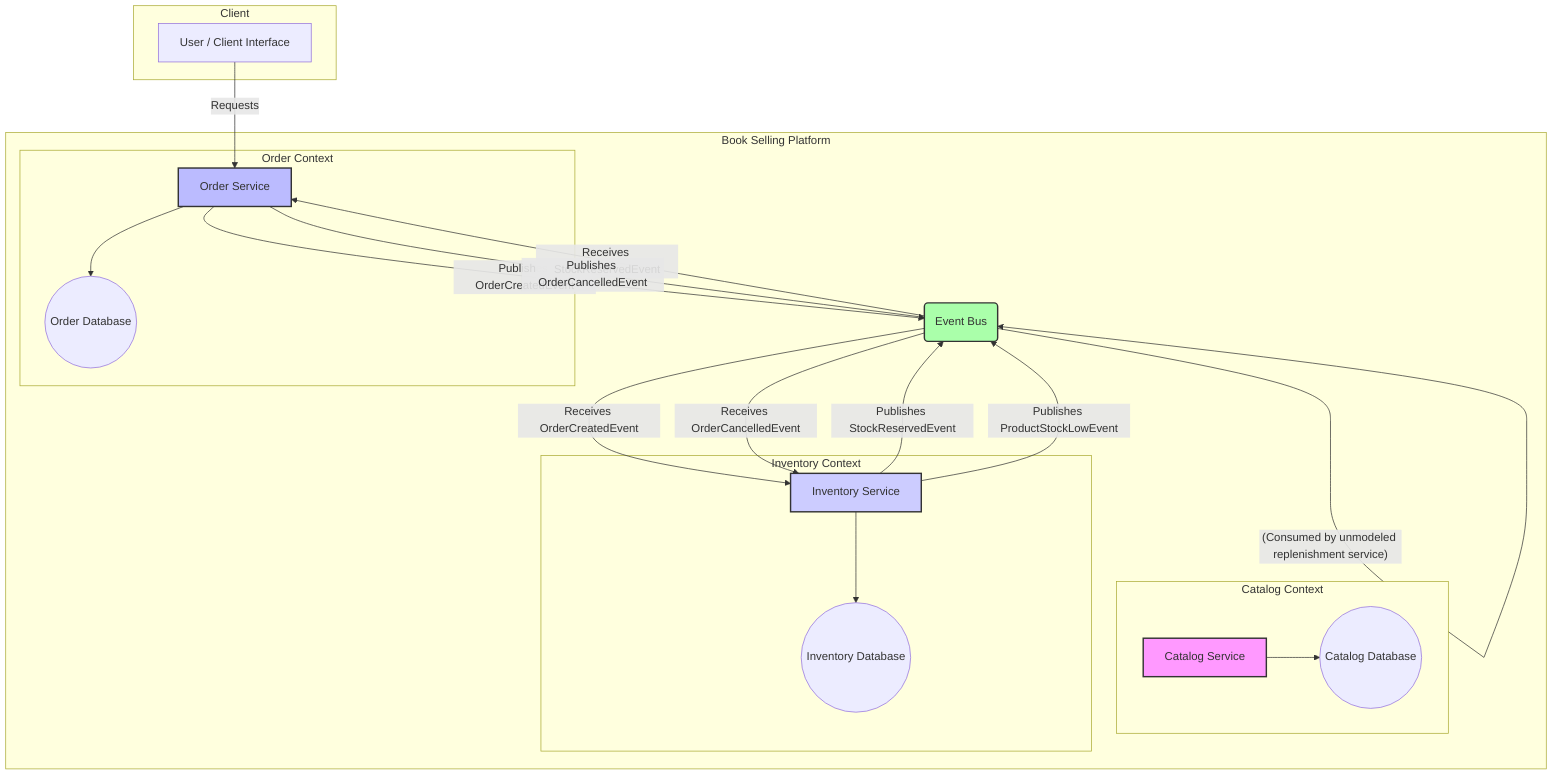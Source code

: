 ---
config:
  layout: dagre
---
flowchart TD
    subgraph Client["Client"]
        A["User / Client Interface"]
    end
    subgraph subGraph1["Catalog Context"]
        CatalogService["Catalog Service"]
        CatalogDB(("Catalog Database"))
    end
    subgraph subGraph2["Order Context"]
        OrderService["Order Service"]
        OrderDB(("Order Database"))
    end
    subgraph subGraph3["Inventory Context"]
        InventoryService["Inventory Service"]
        InventoryDB(("Inventory Database"))
    end
    subgraph subGraph4["Book Selling Platform"]
        subGraph1
        subGraph2
        subGraph3
        EventBus("Event Bus")
    end
    CatalogService --> CatalogDB
    OrderService --> OrderDB
    InventoryService --> InventoryDB
    A -- Requests --> OrderService
    OrderService -- Publishes OrderCreatedEvent --> EventBus
    EventBus -- Receives OrderCreatedEvent --> InventoryService
    InventoryService -- Publishes StockReservedEvent --> EventBus
    EventBus -- Receives StockReservedEvent --> OrderService
    OrderService -- Publishes OrderCancelledEvent --> EventBus
    EventBus -- Receives OrderCancelledEvent --> InventoryService
    InventoryService -- Publishes ProductStockLowEvent --> EventBus
    EventBus -- (Consumed by unmodeled replenishment service) --> EventBus
style CatalogService fill:#f9f,stroke:#333,stroke-width:2px
style OrderService fill:#bbf,stroke:#333,stroke-width:2px
style InventoryService fill:#ccf,stroke:#333,stroke-width:2px
style EventBus fill:#afa,stroke:#333,stroke-width:2px